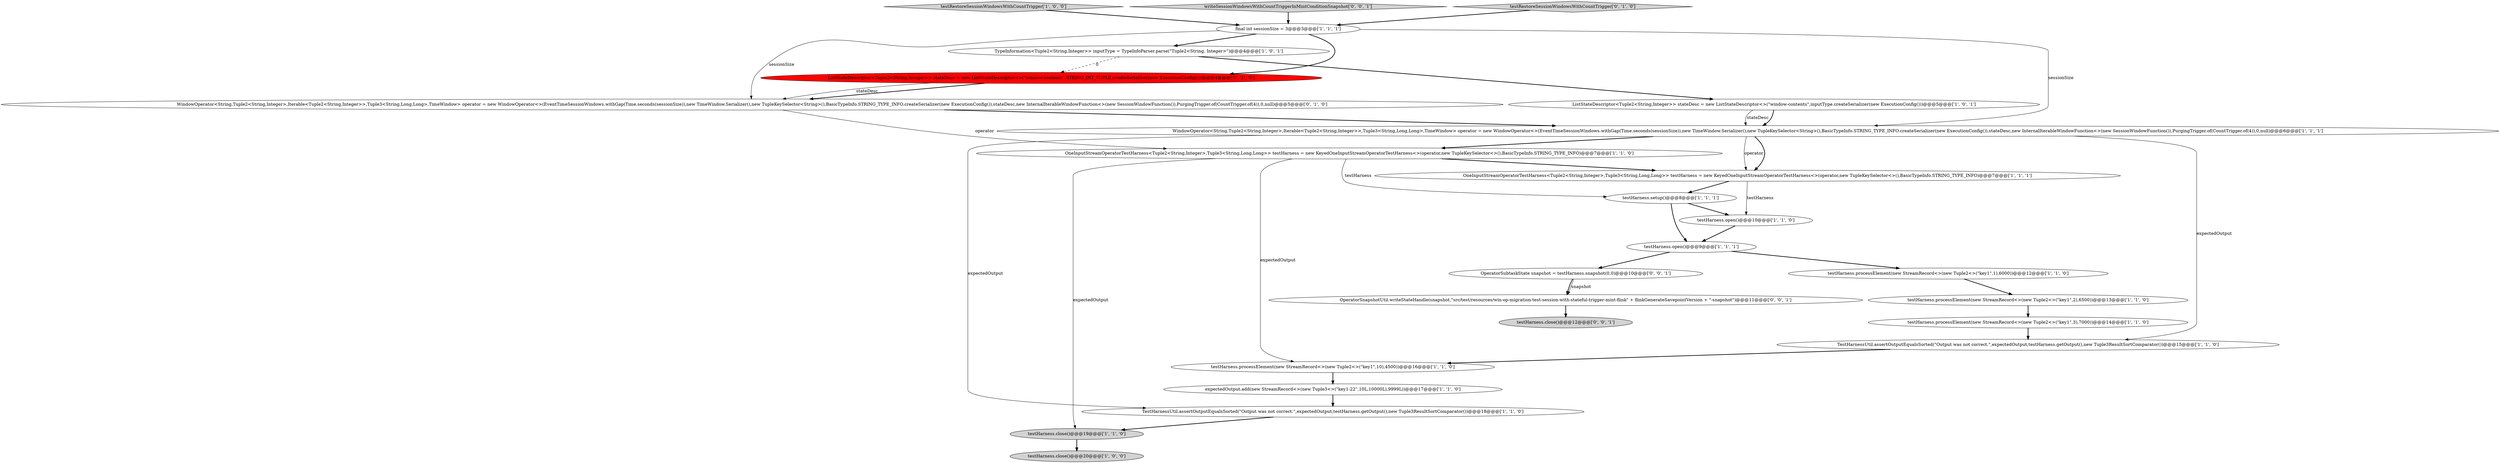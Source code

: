digraph {
13 [style = filled, label = "TypeInformation<Tuple2<String,Integer>> inputType = TypeInfoParser.parse(\"Tuple2<String, Integer>\")@@@4@@@['1', '0', '1']", fillcolor = white, shape = ellipse image = "AAA0AAABBB1BBB"];
20 [style = filled, label = "WindowOperator<String,Tuple2<String,Integer>,Iterable<Tuple2<String,Integer>>,Tuple3<String,Long,Long>,TimeWindow> operator = new WindowOperator<>(EventTimeSessionWindows.withGap(Time.seconds(sessionSize)),new TimeWindow.Serializer(),new TupleKeySelector<String>(),BasicTypeInfo.STRING_TYPE_INFO.createSerializer(new ExecutionConfig()),stateDesc,new InternalIterableWindowFunction<>(new SessionWindowFunction()),PurgingTrigger.of(CountTrigger.of(4)),0,null)@@@5@@@['0', '1', '0']", fillcolor = white, shape = ellipse image = "AAA0AAABBB2BBB"];
22 [style = filled, label = "OperatorSnapshotUtil.writeStateHandle(snapshot,\"src/test/resources/win-op-migration-test-session-with-stateful-trigger-mint-flink\" + flinkGenerateSavepointVersion + \"-snapshot\")@@@11@@@['0', '0', '1']", fillcolor = white, shape = ellipse image = "AAA0AAABBB3BBB"];
3 [style = filled, label = "TestHarnessUtil.assertOutputEqualsSorted(\"Output was not correct.\",expectedOutput,testHarness.getOutput(),new Tuple3ResultSortComparator())@@@18@@@['1', '1', '0']", fillcolor = white, shape = ellipse image = "AAA0AAABBB1BBB"];
2 [style = filled, label = "testHarness.processElement(new StreamRecord<>(new Tuple2<>(\"key1\",2),6500))@@@13@@@['1', '1', '0']", fillcolor = white, shape = ellipse image = "AAA0AAABBB1BBB"];
1 [style = filled, label = "testHarness.processElement(new StreamRecord<>(new Tuple2<>(\"key1\",1),6000))@@@12@@@['1', '1', '0']", fillcolor = white, shape = ellipse image = "AAA0AAABBB1BBB"];
0 [style = filled, label = "OneInputStreamOperatorTestHarness<Tuple2<String,Integer>,Tuple3<String,Long,Long>> testHarness = new KeyedOneInputStreamOperatorTestHarness<>(operator,new TupleKeySelector<>(),BasicTypeInfo.STRING_TYPE_INFO)@@@7@@@['1', '1', '0']", fillcolor = white, shape = ellipse image = "AAA0AAABBB1BBB"];
8 [style = filled, label = "testHarness.close()@@@20@@@['1', '0', '0']", fillcolor = lightgray, shape = ellipse image = "AAA0AAABBB1BBB"];
21 [style = filled, label = "ListStateDescriptor<Tuple2<String,Integer>> stateDesc = new ListStateDescriptor<>(\"window-contents\",STRING_INT_TUPLE.createSerializer(new ExecutionConfig()))@@@4@@@['0', '1', '0']", fillcolor = red, shape = ellipse image = "AAA1AAABBB2BBB"];
5 [style = filled, label = "ListStateDescriptor<Tuple2<String,Integer>> stateDesc = new ListStateDescriptor<>(\"window-contents\",inputType.createSerializer(new ExecutionConfig()))@@@5@@@['1', '0', '1']", fillcolor = white, shape = ellipse image = "AAA0AAABBB1BBB"];
17 [style = filled, label = "testRestoreSessionWindowsWithCountTrigger['1', '0', '0']", fillcolor = lightgray, shape = diamond image = "AAA0AAABBB1BBB"];
6 [style = filled, label = "final int sessionSize = 3@@@3@@@['1', '1', '1']", fillcolor = white, shape = ellipse image = "AAA0AAABBB1BBB"];
15 [style = filled, label = "testHarness.processElement(new StreamRecord<>(new Tuple2<>(\"key1\",10),4500))@@@16@@@['1', '1', '0']", fillcolor = white, shape = ellipse image = "AAA0AAABBB1BBB"];
10 [style = filled, label = "testHarness.processElement(new StreamRecord<>(new Tuple2<>(\"key1\",3),7000))@@@14@@@['1', '1', '0']", fillcolor = white, shape = ellipse image = "AAA0AAABBB1BBB"];
16 [style = filled, label = "TestHarnessUtil.assertOutputEqualsSorted(\"Output was not correct.\",expectedOutput,testHarness.getOutput(),new Tuple3ResultSortComparator())@@@15@@@['1', '1', '0']", fillcolor = white, shape = ellipse image = "AAA0AAABBB1BBB"];
23 [style = filled, label = "writeSessionWindowsWithCountTriggerInMintConditionSnapshot['0', '0', '1']", fillcolor = lightgray, shape = diamond image = "AAA0AAABBB3BBB"];
11 [style = filled, label = "expectedOutput.add(new StreamRecord<>(new Tuple3<>(\"key1-22\",10L,10000L),9999L))@@@17@@@['1', '1', '0']", fillcolor = white, shape = ellipse image = "AAA0AAABBB1BBB"];
18 [style = filled, label = "testHarness.open()@@@9@@@['1', '1', '1']", fillcolor = white, shape = ellipse image = "AAA0AAABBB1BBB"];
24 [style = filled, label = "OperatorSubtaskState snapshot = testHarness.snapshot(0,0)@@@10@@@['0', '0', '1']", fillcolor = white, shape = ellipse image = "AAA0AAABBB3BBB"];
9 [style = filled, label = "testHarness.setup()@@@8@@@['1', '1', '1']", fillcolor = white, shape = ellipse image = "AAA0AAABBB1BBB"];
14 [style = filled, label = "testHarness.open()@@@10@@@['1', '1', '0']", fillcolor = white, shape = ellipse image = "AAA0AAABBB1BBB"];
19 [style = filled, label = "testRestoreSessionWindowsWithCountTrigger['0', '1', '0']", fillcolor = lightgray, shape = diamond image = "AAA0AAABBB2BBB"];
7 [style = filled, label = "WindowOperator<String,Tuple2<String,Integer>,Iterable<Tuple2<String,Integer>>,Tuple3<String,Long,Long>,TimeWindow> operator = new WindowOperator<>(EventTimeSessionWindows.withGap(Time.seconds(sessionSize)),new TimeWindow.Serializer(),new TupleKeySelector<String>(),BasicTypeInfo.STRING_TYPE_INFO.createSerializer(new ExecutionConfig()),stateDesc,new InternalIterableWindowFunction<>(new SessionWindowFunction()),PurgingTrigger.of(CountTrigger.of(4)),0,null)@@@6@@@['1', '1', '1']", fillcolor = white, shape = ellipse image = "AAA0AAABBB1BBB"];
4 [style = filled, label = "testHarness.close()@@@19@@@['1', '1', '0']", fillcolor = lightgray, shape = ellipse image = "AAA0AAABBB1BBB"];
12 [style = filled, label = "OneInputStreamOperatorTestHarness<Tuple2<String,Integer>,Tuple3<String,Long,Long>> testHarness = new KeyedOneInputStreamOperatorTestHarness<>(operator,new TupleKeySelector<>(),BasicTypeInfo.STRING_TYPE_INFO)@@@7@@@['1', '1', '1']", fillcolor = white, shape = ellipse image = "AAA0AAABBB1BBB"];
25 [style = filled, label = "testHarness.close()@@@12@@@['0', '0', '1']", fillcolor = lightgray, shape = ellipse image = "AAA0AAABBB3BBB"];
16->15 [style = bold, label=""];
22->25 [style = bold, label=""];
0->15 [style = solid, label="expectedOutput"];
18->24 [style = bold, label=""];
20->0 [style = solid, label="operator"];
7->12 [style = solid, label="operator"];
17->6 [style = bold, label=""];
7->12 [style = bold, label=""];
6->21 [style = bold, label=""];
0->12 [style = bold, label=""];
24->22 [style = solid, label="snapshot"];
7->3 [style = solid, label="expectedOutput"];
7->0 [style = bold, label=""];
7->16 [style = solid, label="expectedOutput"];
12->9 [style = bold, label=""];
2->10 [style = bold, label=""];
19->6 [style = bold, label=""];
3->4 [style = bold, label=""];
24->22 [style = bold, label=""];
12->14 [style = solid, label="testHarness"];
0->9 [style = solid, label="testHarness"];
21->20 [style = bold, label=""];
9->18 [style = bold, label=""];
15->11 [style = bold, label=""];
10->16 [style = bold, label=""];
18->1 [style = bold, label=""];
13->21 [style = dashed, label="0"];
11->3 [style = bold, label=""];
21->20 [style = solid, label="stateDesc"];
6->13 [style = bold, label=""];
23->6 [style = bold, label=""];
9->14 [style = bold, label=""];
13->5 [style = bold, label=""];
6->7 [style = solid, label="sessionSize"];
5->7 [style = bold, label=""];
4->8 [style = bold, label=""];
14->18 [style = bold, label=""];
0->4 [style = solid, label="expectedOutput"];
1->2 [style = bold, label=""];
20->7 [style = bold, label=""];
5->7 [style = solid, label="stateDesc"];
6->20 [style = solid, label="sessionSize"];
}

